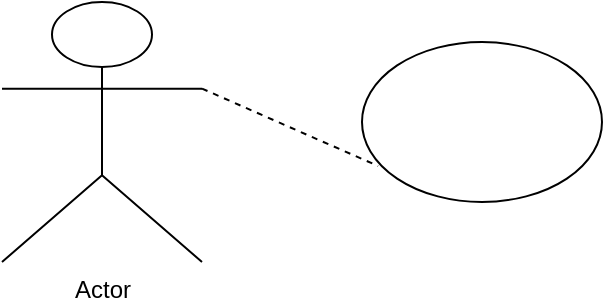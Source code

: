 <mxfile version="28.1.2">
  <diagram name="Page-1" id="KWtnskb9vePVY7_fEfhs">
    <mxGraphModel dx="872" dy="473" grid="1" gridSize="10" guides="1" tooltips="1" connect="1" arrows="1" fold="1" page="1" pageScale="1" pageWidth="827" pageHeight="1169" math="0" shadow="0">
      <root>
        <mxCell id="0" />
        <mxCell id="1" parent="0" />
        <mxCell id="24XW97gxtb9RE2x-lGV7-1" value="Actor" style="shape=umlActor;verticalLabelPosition=bottom;verticalAlign=top;html=1;outlineConnect=0;" vertex="1" parent="1">
          <mxGeometry x="330" y="150" width="100" height="130" as="geometry" />
        </mxCell>
        <mxCell id="24XW97gxtb9RE2x-lGV7-2" value="" style="ellipse;whiteSpace=wrap;html=1;" vertex="1" parent="1">
          <mxGeometry x="510" y="170" width="120" height="80" as="geometry" />
        </mxCell>
        <mxCell id="24XW97gxtb9RE2x-lGV7-3" value="" style="endArrow=none;dashed=1;html=1;rounded=0;entryX=0.067;entryY=0.775;entryDx=0;entryDy=0;entryPerimeter=0;exitX=1;exitY=0.333;exitDx=0;exitDy=0;exitPerimeter=0;" edge="1" parent="1" source="24XW97gxtb9RE2x-lGV7-1" target="24XW97gxtb9RE2x-lGV7-2">
          <mxGeometry width="50" height="50" relative="1" as="geometry">
            <mxPoint x="390" y="270" as="sourcePoint" />
            <mxPoint x="440" y="220" as="targetPoint" />
          </mxGeometry>
        </mxCell>
      </root>
    </mxGraphModel>
  </diagram>
</mxfile>
